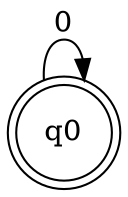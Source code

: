 digraph TP03_04_b {
	rankdir=LR;
	graph [dpi = 300];
	node [shape = doublecircle]; q0;
	node [shape = circle];
	q0 -> q0 [label="0"];
}
